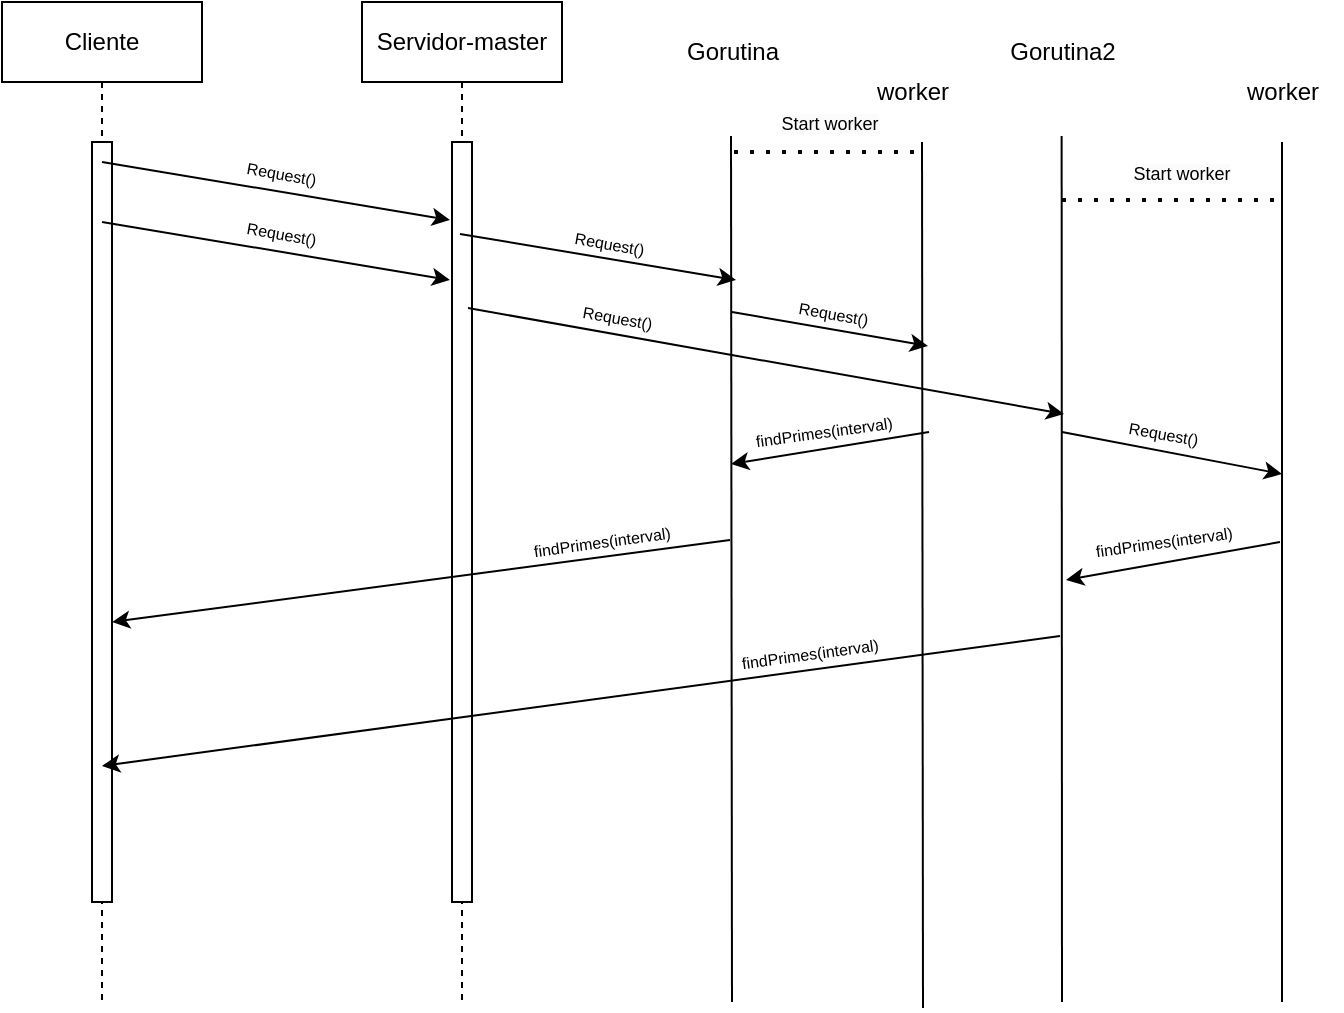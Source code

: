 <mxfile version="24.7.17">
  <diagram name="Page-1" id="zXggaPdPR7wZ891JFj_w">
    <mxGraphModel dx="714" dy="746" grid="1" gridSize="10" guides="1" tooltips="1" connect="1" arrows="1" fold="1" page="1" pageScale="1" pageWidth="850" pageHeight="1100" math="0" shadow="0">
      <root>
        <mxCell id="0" />
        <mxCell id="1" parent="0" />
        <mxCell id="-XSOK4bPqub0Hu4JPzFj-1" value="Cliente" style="shape=umlLifeline;perimeter=lifelinePerimeter;whiteSpace=wrap;html=1;container=0;dropTarget=0;collapsible=0;recursiveResize=0;outlineConnect=0;portConstraint=eastwest;newEdgeStyle={&quot;edgeStyle&quot;:&quot;elbowEdgeStyle&quot;,&quot;elbow&quot;:&quot;vertical&quot;,&quot;curved&quot;:0,&quot;rounded&quot;:0};" parent="1" vertex="1">
          <mxGeometry x="50" y="50" width="100" height="500" as="geometry" />
        </mxCell>
        <mxCell id="-XSOK4bPqub0Hu4JPzFj-2" value="" style="html=1;points=[];perimeter=orthogonalPerimeter;outlineConnect=0;targetShapes=umlLifeline;portConstraint=eastwest;newEdgeStyle={&quot;edgeStyle&quot;:&quot;elbowEdgeStyle&quot;,&quot;elbow&quot;:&quot;vertical&quot;,&quot;curved&quot;:0,&quot;rounded&quot;:0};" parent="-XSOK4bPqub0Hu4JPzFj-1" vertex="1">
          <mxGeometry x="45" y="70" width="10" height="380" as="geometry" />
        </mxCell>
        <mxCell id="-XSOK4bPqub0Hu4JPzFj-3" value="Servidor-master" style="shape=umlLifeline;perimeter=lifelinePerimeter;whiteSpace=wrap;html=1;container=0;dropTarget=0;collapsible=0;recursiveResize=0;outlineConnect=0;portConstraint=eastwest;newEdgeStyle={&quot;edgeStyle&quot;:&quot;elbowEdgeStyle&quot;,&quot;elbow&quot;:&quot;vertical&quot;,&quot;curved&quot;:0,&quot;rounded&quot;:0};" parent="1" vertex="1">
          <mxGeometry x="230" y="50" width="100" height="500" as="geometry" />
        </mxCell>
        <mxCell id="-XSOK4bPqub0Hu4JPzFj-4" value="" style="html=1;points=[];perimeter=orthogonalPerimeter;outlineConnect=0;targetShapes=umlLifeline;portConstraint=eastwest;newEdgeStyle={&quot;edgeStyle&quot;:&quot;elbowEdgeStyle&quot;,&quot;elbow&quot;:&quot;vertical&quot;,&quot;curved&quot;:0,&quot;rounded&quot;:0};" parent="-XSOK4bPqub0Hu4JPzFj-3" vertex="1">
          <mxGeometry x="45" y="70" width="10" height="380" as="geometry" />
        </mxCell>
        <mxCell id="-XSOK4bPqub0Hu4JPzFj-5" value="" style="endArrow=classic;html=1;rounded=0;" parent="1" edge="1">
          <mxGeometry width="50" height="50" relative="1" as="geometry">
            <mxPoint x="100" y="130" as="sourcePoint" />
            <mxPoint x="274" y="159" as="targetPoint" />
          </mxGeometry>
        </mxCell>
        <mxCell id="-XSOK4bPqub0Hu4JPzFj-6" value="&lt;font style=&quot;font-size: 8px;&quot;&gt;Request()&lt;/font&gt;" style="text;html=1;align=center;verticalAlign=middle;whiteSpace=wrap;rounded=0;rotation=10;" parent="1" vertex="1">
          <mxGeometry x="160" y="120" width="60" height="30" as="geometry" />
        </mxCell>
        <mxCell id="-XSOK4bPqub0Hu4JPzFj-7" value="" style="endArrow=classic;html=1;rounded=0;" parent="1" edge="1">
          <mxGeometry width="50" height="50" relative="1" as="geometry">
            <mxPoint x="100" y="160" as="sourcePoint" />
            <mxPoint x="274" y="189" as="targetPoint" />
          </mxGeometry>
        </mxCell>
        <mxCell id="-XSOK4bPqub0Hu4JPzFj-8" value="&lt;span style=&quot;font-size: 8px;&quot;&gt;Request()&lt;/span&gt;" style="text;html=1;align=center;verticalAlign=middle;whiteSpace=wrap;rounded=0;rotation=10;" parent="1" vertex="1">
          <mxGeometry x="160" y="150" width="60" height="30" as="geometry" />
        </mxCell>
        <mxCell id="-XSOK4bPqub0Hu4JPzFj-9" value="" style="endArrow=none;html=1;rounded=0;entryX=0.512;entryY=0.943;entryDx=0;entryDy=0;entryPerimeter=0;" parent="1" edge="1">
          <mxGeometry width="50" height="50" relative="1" as="geometry">
            <mxPoint x="415" y="550" as="sourcePoint" />
            <mxPoint x="414.5" y="117.0" as="targetPoint" />
          </mxGeometry>
        </mxCell>
        <mxCell id="-XSOK4bPqub0Hu4JPzFj-10" value="Gorutina" style="text;html=1;align=center;verticalAlign=middle;resizable=0;points=[];autosize=1;strokeColor=none;fillColor=none;" parent="1" vertex="1">
          <mxGeometry x="380" y="60" width="70" height="30" as="geometry" />
        </mxCell>
        <mxCell id="-XSOK4bPqub0Hu4JPzFj-11" value="" style="endArrow=none;html=1;rounded=0;entryX=0.504;entryY=1.08;entryDx=0;entryDy=0;entryPerimeter=0;" parent="1" edge="1">
          <mxGeometry width="50" height="50" relative="1" as="geometry">
            <mxPoint x="580" y="550" as="sourcePoint" />
            <mxPoint x="579.82" y="117.0" as="targetPoint" />
          </mxGeometry>
        </mxCell>
        <mxCell id="-XSOK4bPqub0Hu4JPzFj-12" value="Gorutina2" style="text;html=1;align=center;verticalAlign=middle;resizable=0;points=[];autosize=1;strokeColor=none;fillColor=none;" parent="1" vertex="1">
          <mxGeometry x="540" y="60" width="80" height="30" as="geometry" />
        </mxCell>
        <mxCell id="-XSOK4bPqub0Hu4JPzFj-13" value="" style="endArrow=none;dashed=1;html=1;dashPattern=1 3;strokeWidth=2;rounded=0;" parent="1" edge="1">
          <mxGeometry width="50" height="50" relative="1" as="geometry">
            <mxPoint x="416" y="125" as="sourcePoint" />
            <mxPoint x="510" y="125" as="targetPoint" />
          </mxGeometry>
        </mxCell>
        <mxCell id="-XSOK4bPqub0Hu4JPzFj-14" value="" style="endArrow=none;dashed=1;html=1;dashPattern=1 3;strokeWidth=2;rounded=0;" parent="1" edge="1">
          <mxGeometry width="50" height="50" relative="1" as="geometry">
            <mxPoint x="580" y="149" as="sourcePoint" />
            <mxPoint x="690" y="149" as="targetPoint" />
          </mxGeometry>
        </mxCell>
        <mxCell id="-XSOK4bPqub0Hu4JPzFj-15" value="" style="endArrow=classic;html=1;rounded=0;" parent="1" edge="1">
          <mxGeometry width="50" height="50" relative="1" as="geometry">
            <mxPoint x="414" y="319" as="sourcePoint" />
            <mxPoint x="105" y="360" as="targetPoint" />
          </mxGeometry>
        </mxCell>
        <mxCell id="-XSOK4bPqub0Hu4JPzFj-16" value="" style="endArrow=classic;html=1;rounded=0;" parent="1" edge="1">
          <mxGeometry width="50" height="50" relative="1" as="geometry">
            <mxPoint x="579" y="367" as="sourcePoint" />
            <mxPoint x="100" y="432" as="targetPoint" />
          </mxGeometry>
        </mxCell>
        <mxCell id="-XSOK4bPqub0Hu4JPzFj-17" value="&lt;span style=&quot;font-size: 8px;&quot;&gt;findPrimes(interval)&lt;/span&gt;" style="text;html=1;align=center;verticalAlign=middle;whiteSpace=wrap;rounded=0;rotation=-7.8;" parent="1" vertex="1">
          <mxGeometry x="320" y="304" width="60" height="30" as="geometry" />
        </mxCell>
        <mxCell id="-XSOK4bPqub0Hu4JPzFj-18" value="&lt;span style=&quot;font-size: 8px;&quot;&gt;findPrimes(interval)&lt;/span&gt;" style="text;html=1;align=center;verticalAlign=middle;whiteSpace=wrap;rounded=0;rotation=-7.8;" parent="1" vertex="1">
          <mxGeometry x="424" y="360" width="60" height="30" as="geometry" />
        </mxCell>
        <mxCell id="-XSOK4bPqub0Hu4JPzFj-19" value="" style="endArrow=classic;html=1;rounded=0;" parent="1" edge="1">
          <mxGeometry width="50" height="50" relative="1" as="geometry">
            <mxPoint x="279" y="166" as="sourcePoint" />
            <mxPoint x="417" y="189" as="targetPoint" />
          </mxGeometry>
        </mxCell>
        <mxCell id="-XSOK4bPqub0Hu4JPzFj-20" value="&lt;font style=&quot;font-size: 8px;&quot;&gt;Request()&lt;/font&gt;" style="text;html=1;align=center;verticalAlign=middle;whiteSpace=wrap;rounded=0;rotation=10;" parent="1" vertex="1">
          <mxGeometry x="324" y="155" width="60" height="30" as="geometry" />
        </mxCell>
        <mxCell id="-XSOK4bPqub0Hu4JPzFj-21" value="" style="endArrow=classic;html=1;rounded=0;" parent="1" edge="1">
          <mxGeometry width="50" height="50" relative="1" as="geometry">
            <mxPoint x="283" y="203" as="sourcePoint" />
            <mxPoint x="581" y="256" as="targetPoint" />
          </mxGeometry>
        </mxCell>
        <mxCell id="-XSOK4bPqub0Hu4JPzFj-22" value="&lt;font style=&quot;font-size: 8px;&quot;&gt;Request()&lt;/font&gt;" style="text;html=1;align=center;verticalAlign=middle;whiteSpace=wrap;rounded=0;rotation=10;" parent="1" vertex="1">
          <mxGeometry x="328" y="192" width="60" height="30" as="geometry" />
        </mxCell>
        <mxCell id="-XSOK4bPqub0Hu4JPzFj-23" value="&lt;span style=&quot;color: rgb(0, 0, 0); font-family: Helvetica; font-size: 9px; font-style: normal; font-variant-ligatures: normal; font-variant-caps: normal; font-weight: 400; letter-spacing: normal; orphans: 2; text-align: center; text-indent: 0px; text-transform: none; widows: 2; word-spacing: 0px; -webkit-text-stroke-width: 0px; white-space: normal; background-color: rgb(251, 251, 251); text-decoration-thickness: initial; text-decoration-style: initial; text-decoration-color: initial; display: inline !important; float: none;&quot;&gt;Start worker&lt;/span&gt;" style="text;html=1;align=center;verticalAlign=middle;whiteSpace=wrap;rounded=0;" parent="1" vertex="1">
          <mxGeometry x="434" y="95" width="60" height="30" as="geometry" />
        </mxCell>
        <mxCell id="-XSOK4bPqub0Hu4JPzFj-24" value="&lt;span style=&quot;color: rgb(0, 0, 0); font-family: Helvetica; font-size: 9px; font-style: normal; font-variant-ligatures: normal; font-variant-caps: normal; font-weight: 400; letter-spacing: normal; orphans: 2; text-align: center; text-indent: 0px; text-transform: none; widows: 2; word-spacing: 0px; -webkit-text-stroke-width: 0px; white-space: normal; background-color: rgb(251, 251, 251); text-decoration-thickness: initial; text-decoration-style: initial; text-decoration-color: initial; display: inline !important; float: none;&quot;&gt;Start worker&lt;/span&gt;" style="text;html=1;align=center;verticalAlign=middle;whiteSpace=wrap;rounded=0;" parent="1" vertex="1">
          <mxGeometry x="610" y="120" width="60" height="30" as="geometry" />
        </mxCell>
        <mxCell id="KLt_6C6QaTBACNjwMerO-1" value="" style="endArrow=none;html=1;rounded=0;entryX=0.512;entryY=0.943;entryDx=0;entryDy=0;entryPerimeter=0;" edge="1" parent="1">
          <mxGeometry width="50" height="50" relative="1" as="geometry">
            <mxPoint x="510.5" y="553" as="sourcePoint" />
            <mxPoint x="510.0" y="120.0" as="targetPoint" />
          </mxGeometry>
        </mxCell>
        <mxCell id="KLt_6C6QaTBACNjwMerO-2" value="" style="endArrow=none;html=1;rounded=0;" edge="1" parent="1">
          <mxGeometry width="50" height="50" relative="1" as="geometry">
            <mxPoint x="690" y="550" as="sourcePoint" />
            <mxPoint x="690" y="120" as="targetPoint" />
          </mxGeometry>
        </mxCell>
        <mxCell id="KLt_6C6QaTBACNjwMerO-3" value="" style="endArrow=classic;html=1;rounded=0;" edge="1" parent="1">
          <mxGeometry width="50" height="50" relative="1" as="geometry">
            <mxPoint x="415" y="205" as="sourcePoint" />
            <mxPoint x="513" y="222" as="targetPoint" />
          </mxGeometry>
        </mxCell>
        <mxCell id="KLt_6C6QaTBACNjwMerO-4" value="&lt;font style=&quot;font-size: 8px;&quot;&gt;Request()&lt;/font&gt;" style="text;html=1;align=center;verticalAlign=middle;whiteSpace=wrap;rounded=0;rotation=10;" vertex="1" parent="1">
          <mxGeometry x="436" y="190" width="60" height="30" as="geometry" />
        </mxCell>
        <mxCell id="KLt_6C6QaTBACNjwMerO-5" value="" style="endArrow=classic;html=1;rounded=0;" edge="1" parent="1">
          <mxGeometry width="50" height="50" relative="1" as="geometry">
            <mxPoint x="580" y="265" as="sourcePoint" />
            <mxPoint x="690" y="286" as="targetPoint" />
          </mxGeometry>
        </mxCell>
        <mxCell id="KLt_6C6QaTBACNjwMerO-6" value="&lt;font style=&quot;font-size: 8px;&quot;&gt;Request()&lt;/font&gt;" style="text;html=1;align=center;verticalAlign=middle;whiteSpace=wrap;rounded=0;rotation=10;" vertex="1" parent="1">
          <mxGeometry x="601" y="250" width="60" height="30" as="geometry" />
        </mxCell>
        <mxCell id="KLt_6C6QaTBACNjwMerO-7" value="" style="endArrow=classic;html=1;rounded=0;" edge="1" parent="1">
          <mxGeometry width="50" height="50" relative="1" as="geometry">
            <mxPoint x="513.5" y="265" as="sourcePoint" />
            <mxPoint x="414.5" y="281" as="targetPoint" />
          </mxGeometry>
        </mxCell>
        <mxCell id="KLt_6C6QaTBACNjwMerO-8" value="&lt;span style=&quot;font-size: 8px;&quot;&gt;findPrimes(interval)&lt;/span&gt;" style="text;html=1;align=center;verticalAlign=middle;whiteSpace=wrap;rounded=0;rotation=-7.8;" vertex="1" parent="1">
          <mxGeometry x="431" y="249" width="60" height="30" as="geometry" />
        </mxCell>
        <mxCell id="KLt_6C6QaTBACNjwMerO-9" value="" style="endArrow=classic;html=1;rounded=0;" edge="1" parent="1">
          <mxGeometry width="50" height="50" relative="1" as="geometry">
            <mxPoint x="689" y="320" as="sourcePoint" />
            <mxPoint x="582" y="339" as="targetPoint" />
          </mxGeometry>
        </mxCell>
        <mxCell id="KLt_6C6QaTBACNjwMerO-10" value="&lt;span style=&quot;font-size: 8px;&quot;&gt;findPrimes(interval)&lt;/span&gt;" style="text;html=1;align=center;verticalAlign=middle;whiteSpace=wrap;rounded=0;rotation=-7.8;" vertex="1" parent="1">
          <mxGeometry x="601" y="304" width="60" height="30" as="geometry" />
        </mxCell>
        <mxCell id="KLt_6C6QaTBACNjwMerO-11" value="worker&lt;span style=&quot;color: rgba(0, 0, 0, 0); font-family: monospace; font-size: 0px; text-align: start;&quot;&gt;%3CmxGraphModel%3E%3Croot%3E%3CmxCell%20id%3D%220%22%2F%3E%3CmxCell%20id%3D%221%22%20parent%3D%220%22%2F%3E%3CmxCell%20id%3D%222%22%20value%3D%22Gorutina%22%20style%3D%22text%3Bhtml%3D1%3Balign%3Dcenter%3BverticalAlign%3Dmiddle%3Bresizable%3D0%3Bpoints%3D%5B%5D%3Bautosize%3D1%3BstrokeColor%3Dnone%3BfillColor%3Dnone%3B%22%20vertex%3D%221%22%20parent%3D%221%22%3E%3CmxGeometry%20x%3D%22380%22%20y%3D%2260%22%20width%3D%2270%22%20height%3D%2230%22%20as%3D%22geometry%22%2F%3E%3C%2FmxCell%3E%3C%2Froot%3E%3C%2FmxGraphModel%3E&lt;/span&gt;" style="text;html=1;align=center;verticalAlign=middle;resizable=0;points=[];autosize=1;strokeColor=none;fillColor=none;" vertex="1" parent="1">
          <mxGeometry x="475" y="80" width="60" height="30" as="geometry" />
        </mxCell>
        <mxCell id="KLt_6C6QaTBACNjwMerO-12" value="worker&lt;span style=&quot;color: rgba(0, 0, 0, 0); font-family: monospace; font-size: 0px; text-align: start;&quot;&gt;%3CmxGraphModel%3E%3Croot%3E%3CmxCell%20id%3D%220%22%2F%3E%3CmxCell%20id%3D%221%22%20parent%3D%220%22%2F%3E%3CmxCell%20id%3D%222%22%20value%3D%22Gorutina%22%20style%3D%22text%3Bhtml%3D1%3Balign%3Dcenter%3BverticalAlign%3Dmiddle%3Bresizable%3D0%3Bpoints%3D%5B%5D%3Bautosize%3D1%3BstrokeColor%3Dnone%3BfillColor%3Dnone%3B%22%20vertex%3D%221%22%20parent%3D%221%22%3E%3CmxGeometry%20x%3D%22380%22%20y%3D%2260%22%20width%3D%2270%22%20height%3D%2230%22%20as%3D%22geometry%22%2F%3E%3C%2FmxCell%3E%3C%2Froot%3E%3C%2FmxGraphModel%3E&lt;/span&gt;" style="text;html=1;align=center;verticalAlign=middle;resizable=0;points=[];autosize=1;strokeColor=none;fillColor=none;" vertex="1" parent="1">
          <mxGeometry x="660" y="80" width="60" height="30" as="geometry" />
        </mxCell>
      </root>
    </mxGraphModel>
  </diagram>
</mxfile>
